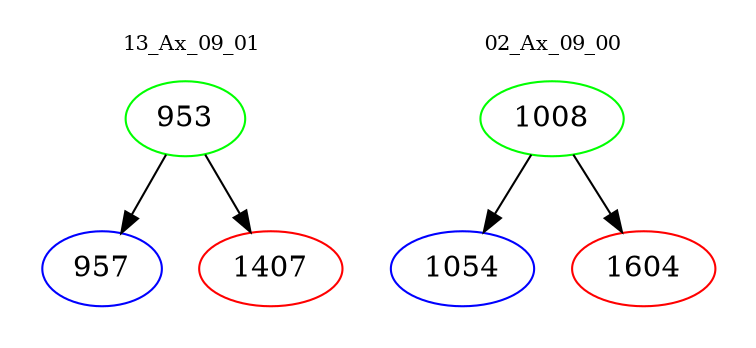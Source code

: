 digraph{
subgraph cluster_0 {
color = white
label = "13_Ax_09_01";
fontsize=10;
T0_953 [label="953", color="green"]
T0_953 -> T0_957 [color="black"]
T0_957 [label="957", color="blue"]
T0_953 -> T0_1407 [color="black"]
T0_1407 [label="1407", color="red"]
}
subgraph cluster_1 {
color = white
label = "02_Ax_09_00";
fontsize=10;
T1_1008 [label="1008", color="green"]
T1_1008 -> T1_1054 [color="black"]
T1_1054 [label="1054", color="blue"]
T1_1008 -> T1_1604 [color="black"]
T1_1604 [label="1604", color="red"]
}
}
